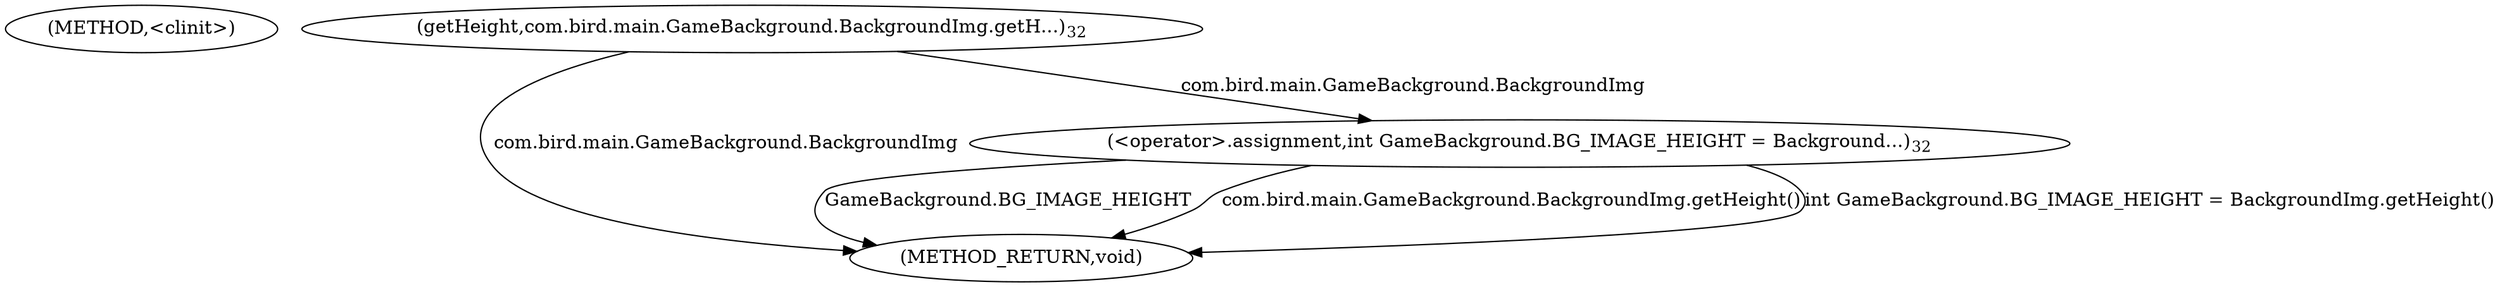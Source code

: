 digraph "&lt;clinit&gt;" {  
"155" [label = <(METHOD,&lt;clinit&gt;)> ]
"166" [label = <(METHOD_RETURN,void)> ]
"157" [label = <(&lt;operator&gt;.assignment,int GameBackground.BG_IMAGE_HEIGHT = Background...)<SUB>32</SUB>> ]
"157" [label = <(&lt;operator&gt;.assignment,int GameBackground.BG_IMAGE_HEIGHT = Background...)<SUB>32</SUB>> ]
"157" [label = <(&lt;operator&gt;.assignment,int GameBackground.BG_IMAGE_HEIGHT = Background...)<SUB>32</SUB>> ]
"161" [label = <(getHeight,com.bird.main.GameBackground.BackgroundImg.getH...)<SUB>32</SUB>> ]
  "157" -> "166"  [ label = "GameBackground.BG_IMAGE_HEIGHT"] 
  "161" -> "166"  [ label = "com.bird.main.GameBackground.BackgroundImg"] 
  "157" -> "166"  [ label = "com.bird.main.GameBackground.BackgroundImg.getHeight()"] 
  "157" -> "166"  [ label = "int GameBackground.BG_IMAGE_HEIGHT = BackgroundImg.getHeight()"] 
  "161" -> "157"  [ label = "com.bird.main.GameBackground.BackgroundImg"] 
}
